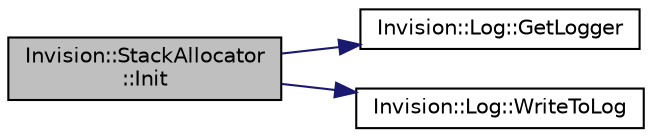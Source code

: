digraph "Invision::StackAllocator::Init"
{
 // LATEX_PDF_SIZE
  edge [fontname="Helvetica",fontsize="10",labelfontname="Helvetica",labelfontsize="10"];
  node [fontname="Helvetica",fontsize="10",shape=record];
  rankdir="LR";
  Node1 [label="Invision::StackAllocator\l::Init",height=0.2,width=0.4,color="black", fillcolor="grey75", style="filled", fontcolor="black",tooltip=" "];
  Node1 -> Node2 [color="midnightblue",fontsize="10",style="solid"];
  Node2 [label="Invision::Log::GetLogger",height=0.2,width=0.4,color="black", fillcolor="white", style="filled",URL="$class_invision_1_1_log.html#a4405d17191a7b5036c84c21641dd51e3",tooltip=" "];
  Node1 -> Node3 [color="midnightblue",fontsize="10",style="solid"];
  Node3 [label="Invision::Log::WriteToLog",height=0.2,width=0.4,color="black", fillcolor="white", style="filled",URL="$class_invision_1_1_log.html#a142b52ecc1cb3c14704eb54dc8de8619",tooltip=" "];
}

